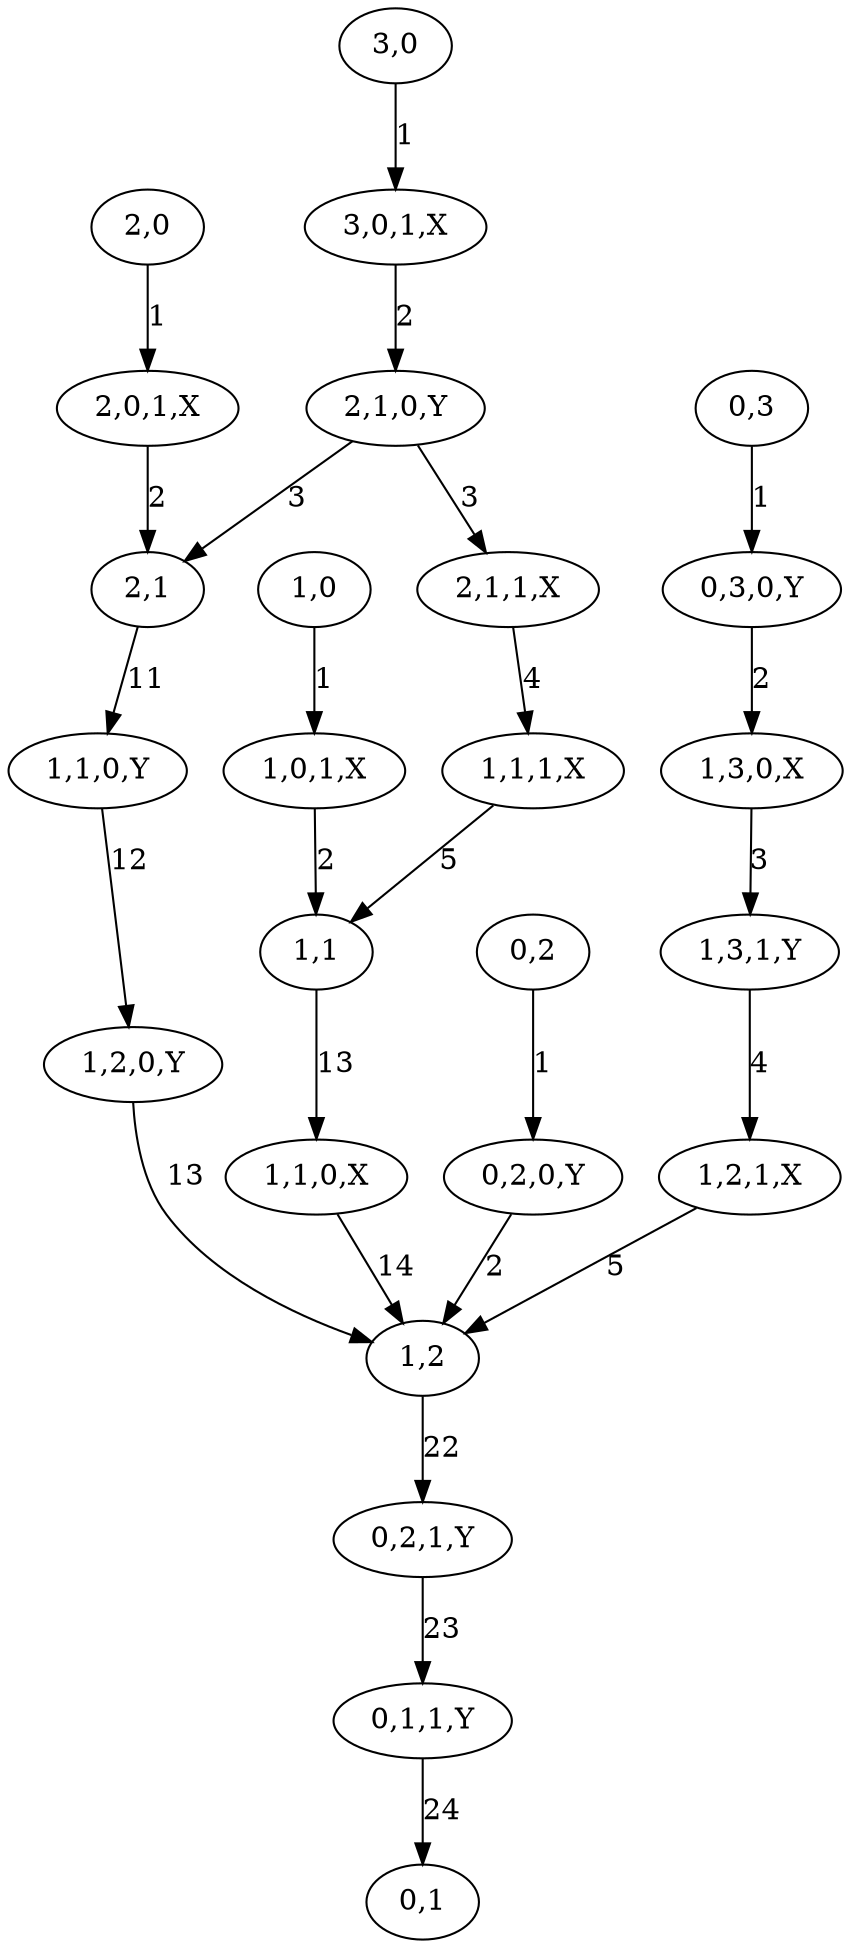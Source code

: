 digraph graphname {
"1,3,0,X" [nodetype=route];
"0,3" [nodetype=logic];
"0,2" [nodetype=logic];
"0,1" [nodetype=logic];
"1,2,0,Y" [nodetype=route];
"1,0,1,X" [nodetype=route];
"1,2" [nodetype=logic];
"1,0" [nodetype=logic];
"1,1" [nodetype=logic];
"1,3,1,Y" [nodetype=route];
"2,1" [nodetype=logic];
"2,0" [nodetype=logic];
"2,0,1,X" [nodetype=route];
"1,1,0,Y" [nodetype=route];
"1,1,0,X" [nodetype=route];
"0,3,0,Y" [nodetype=route];
"3,0" [nodetype=logic];
"0,1,1,Y" [nodetype=route];
"2,1,1,X" [nodetype=route];
"0,2,0,Y" [nodetype=route];
"2,1,0,Y" [nodetype=route];
"1,1,1,X" [nodetype=route];
"3,0,1,X" [nodetype=route];
"1,2,1,X" [nodetype=route];
"0,2,1,Y" [nodetype=route];
"1,3,0,X" -> "1,3,1,Y"  [label=3];
"0,3" -> "0,3,0,Y"  [label=1];
"0,2" -> "0,2,0,Y"  [label=1];
"1,2,0,Y" -> "1,2"  [label=13];
"1,0,1,X" -> "1,1"  [label=2];
"1,2" -> "0,2,1,Y"  [label=22];
"1,0" -> "1,0,1,X"  [label=1];
"1,1" -> "1,1,0,X"  [label=13];
"1,3,1,Y" -> "1,2,1,X"  [label=4];
"2,1" -> "1,1,0,Y"  [label=11];
"2,0" -> "2,0,1,X"  [label=1];
"2,0,1,X" -> "2,1"  [label=2];
"1,1,0,Y" -> "1,2,0,Y"  [label=12];
"1,1,0,X" -> "1,2"  [label=14];
"0,3,0,Y" -> "1,3,0,X"  [label=2];
"3,0" -> "3,0,1,X"  [label=1];
"0,1,1,Y" -> "0,1"  [label=24];
"2,1,1,X" -> "1,1,1,X"  [label=4];
"0,2,0,Y" -> "1,2"  [label=2];
"2,1,0,Y" -> "2,1"  [label=3];
"2,1,0,Y" -> "2,1,1,X"  [label=3];
"1,1,1,X" -> "1,1"  [label=5];
"3,0,1,X" -> "2,1,0,Y"  [label=2];
"1,2,1,X" -> "1,2"  [label=5];
"0,2,1,Y" -> "0,1,1,Y"  [label=23];
}
